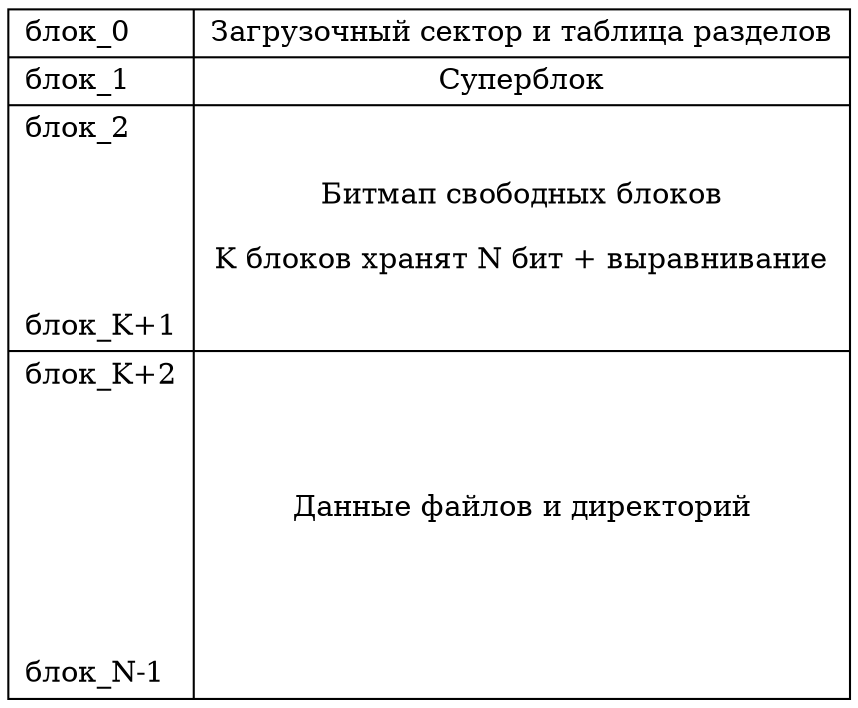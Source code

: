 digraph file_system {
    rankdir = LR
    ranksep = 2.0

    fontname = "Helvetica,Arial,sans-serif"

    node [shape = record]

    fs [label = "{{блок_0\l | блок_1\l | блок_2\l\n\n\l\n\nблок_K+1\l | блок_K+2\l\n\n\n\n\n\n\n\nблок_N-1\l } | {Загрузочный сектор и таблица разделов\n | Суперблок | \l\nБитмап свободных блоков\n\lK блоков хранят N бит + выравнивание\n\n\l | \l\n\n\nДанные файлов и директорий\n\n\n\n\n\l }}"]
}
